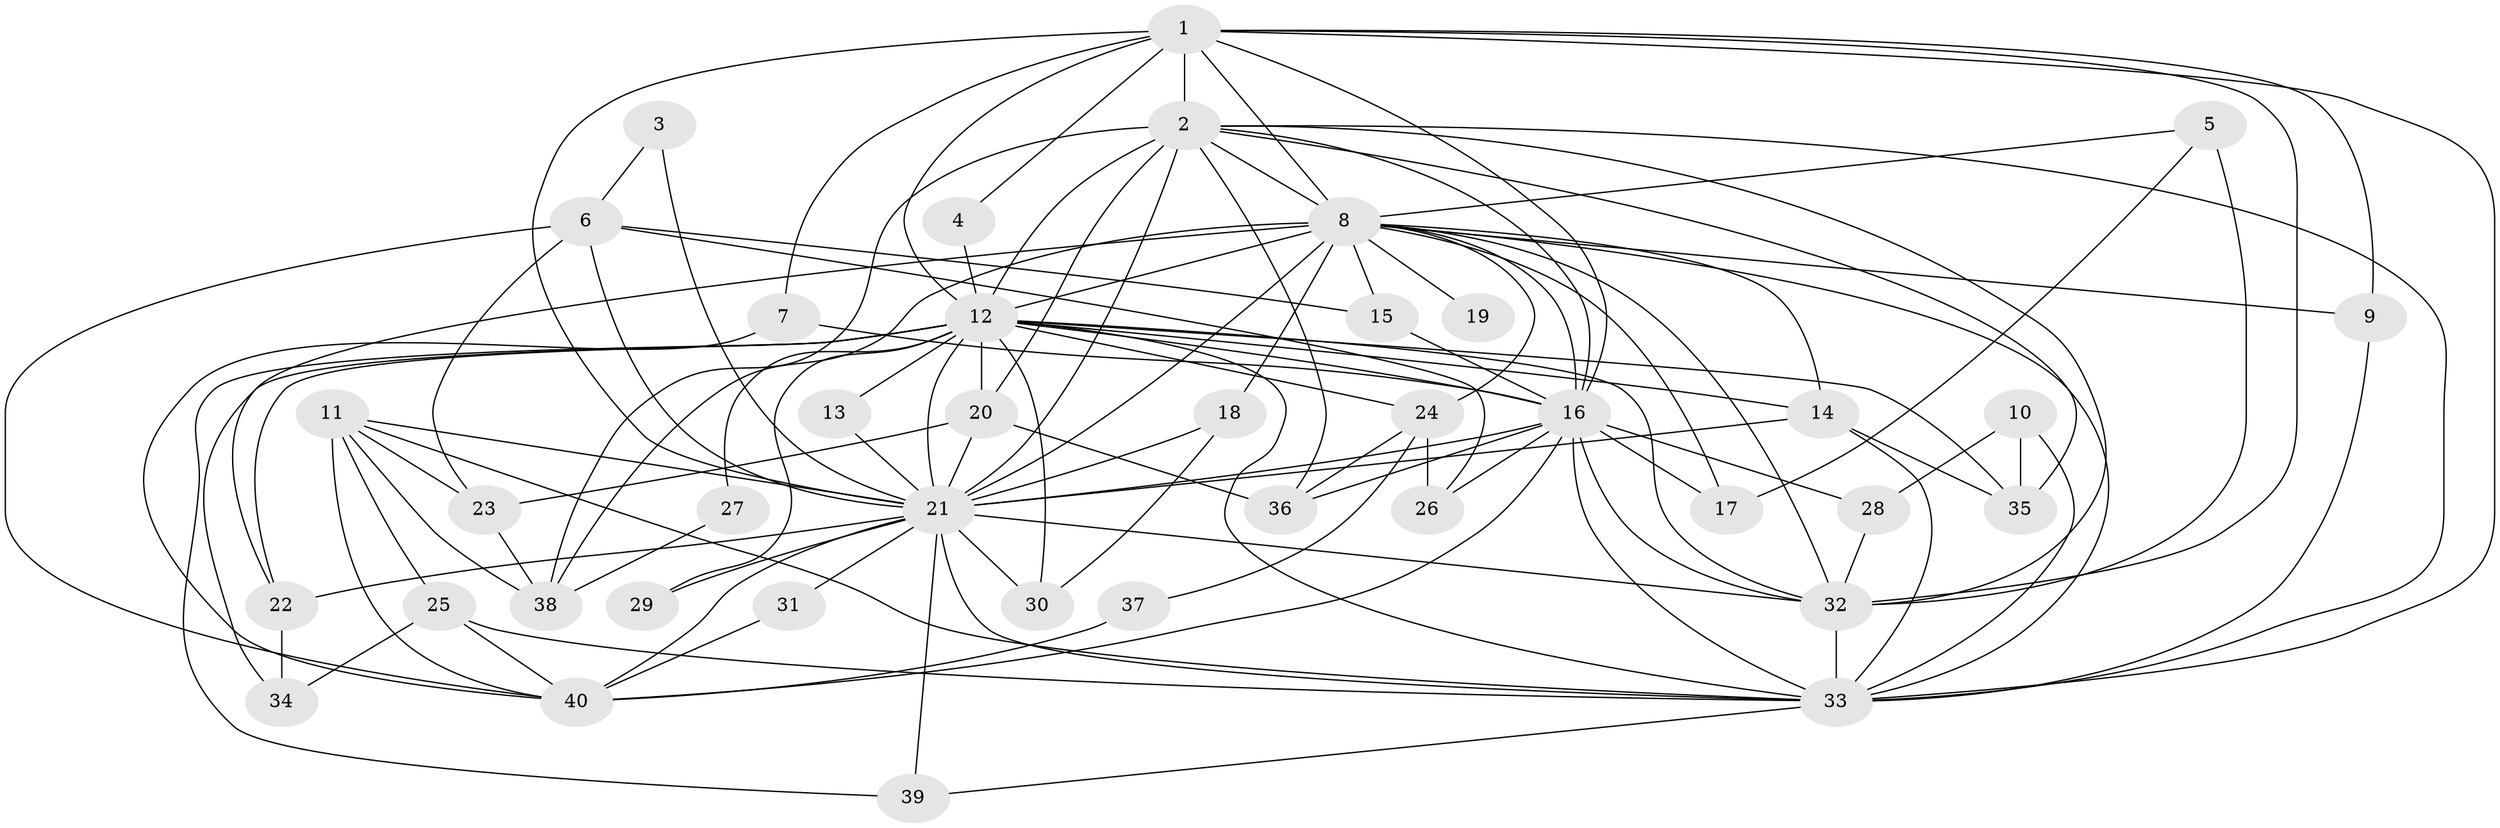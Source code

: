 // original degree distribution, {26: 0.012658227848101266, 11: 0.012658227848101266, 17: 0.02531645569620253, 18: 0.012658227848101266, 21: 0.012658227848101266, 12: 0.012658227848101266, 15: 0.012658227848101266, 13: 0.012658227848101266, 23: 0.012658227848101266, 9: 0.012658227848101266, 2: 0.5063291139240507, 3: 0.20253164556962025, 6: 0.0379746835443038, 4: 0.08860759493670886, 5: 0.02531645569620253}
// Generated by graph-tools (version 1.1) at 2025/36/03/04/25 23:36:32]
// undirected, 40 vertices, 112 edges
graph export_dot {
  node [color=gray90,style=filled];
  1;
  2;
  3;
  4;
  5;
  6;
  7;
  8;
  9;
  10;
  11;
  12;
  13;
  14;
  15;
  16;
  17;
  18;
  19;
  20;
  21;
  22;
  23;
  24;
  25;
  26;
  27;
  28;
  29;
  30;
  31;
  32;
  33;
  34;
  35;
  36;
  37;
  38;
  39;
  40;
  1 -- 2 [weight=2.0];
  1 -- 4 [weight=1.0];
  1 -- 7 [weight=1.0];
  1 -- 8 [weight=2.0];
  1 -- 9 [weight=1.0];
  1 -- 12 [weight=4.0];
  1 -- 16 [weight=2.0];
  1 -- 21 [weight=4.0];
  1 -- 32 [weight=2.0];
  1 -- 33 [weight=2.0];
  2 -- 8 [weight=2.0];
  2 -- 12 [weight=1.0];
  2 -- 16 [weight=1.0];
  2 -- 20 [weight=1.0];
  2 -- 21 [weight=3.0];
  2 -- 32 [weight=1.0];
  2 -- 33 [weight=2.0];
  2 -- 35 [weight=1.0];
  2 -- 36 [weight=1.0];
  2 -- 38 [weight=1.0];
  3 -- 6 [weight=1.0];
  3 -- 21 [weight=2.0];
  4 -- 12 [weight=1.0];
  5 -- 8 [weight=1.0];
  5 -- 17 [weight=1.0];
  5 -- 32 [weight=2.0];
  6 -- 15 [weight=1.0];
  6 -- 21 [weight=1.0];
  6 -- 23 [weight=1.0];
  6 -- 26 [weight=1.0];
  6 -- 40 [weight=1.0];
  7 -- 16 [weight=1.0];
  7 -- 40 [weight=1.0];
  8 -- 9 [weight=1.0];
  8 -- 12 [weight=1.0];
  8 -- 14 [weight=1.0];
  8 -- 15 [weight=1.0];
  8 -- 16 [weight=1.0];
  8 -- 17 [weight=1.0];
  8 -- 18 [weight=1.0];
  8 -- 19 [weight=1.0];
  8 -- 21 [weight=2.0];
  8 -- 22 [weight=1.0];
  8 -- 24 [weight=1.0];
  8 -- 32 [weight=1.0];
  8 -- 33 [weight=1.0];
  8 -- 38 [weight=1.0];
  9 -- 33 [weight=1.0];
  10 -- 28 [weight=1.0];
  10 -- 33 [weight=1.0];
  10 -- 35 [weight=1.0];
  11 -- 21 [weight=1.0];
  11 -- 23 [weight=1.0];
  11 -- 25 [weight=1.0];
  11 -- 33 [weight=1.0];
  11 -- 38 [weight=1.0];
  11 -- 40 [weight=1.0];
  12 -- 13 [weight=1.0];
  12 -- 14 [weight=1.0];
  12 -- 16 [weight=1.0];
  12 -- 20 [weight=1.0];
  12 -- 21 [weight=2.0];
  12 -- 22 [weight=1.0];
  12 -- 24 [weight=2.0];
  12 -- 27 [weight=1.0];
  12 -- 29 [weight=1.0];
  12 -- 30 [weight=2.0];
  12 -- 32 [weight=1.0];
  12 -- 33 [weight=2.0];
  12 -- 34 [weight=1.0];
  12 -- 35 [weight=1.0];
  12 -- 39 [weight=1.0];
  13 -- 21 [weight=1.0];
  14 -- 21 [weight=1.0];
  14 -- 33 [weight=1.0];
  14 -- 35 [weight=1.0];
  15 -- 16 [weight=1.0];
  16 -- 17 [weight=1.0];
  16 -- 21 [weight=3.0];
  16 -- 26 [weight=1.0];
  16 -- 28 [weight=1.0];
  16 -- 32 [weight=1.0];
  16 -- 33 [weight=1.0];
  16 -- 36 [weight=1.0];
  16 -- 40 [weight=1.0];
  18 -- 21 [weight=1.0];
  18 -- 30 [weight=1.0];
  20 -- 21 [weight=1.0];
  20 -- 23 [weight=1.0];
  20 -- 36 [weight=1.0];
  21 -- 22 [weight=1.0];
  21 -- 29 [weight=2.0];
  21 -- 30 [weight=1.0];
  21 -- 31 [weight=1.0];
  21 -- 32 [weight=3.0];
  21 -- 33 [weight=2.0];
  21 -- 39 [weight=1.0];
  21 -- 40 [weight=1.0];
  22 -- 34 [weight=1.0];
  23 -- 38 [weight=1.0];
  24 -- 26 [weight=1.0];
  24 -- 36 [weight=1.0];
  24 -- 37 [weight=1.0];
  25 -- 33 [weight=1.0];
  25 -- 34 [weight=1.0];
  25 -- 40 [weight=1.0];
  27 -- 38 [weight=1.0];
  28 -- 32 [weight=1.0];
  31 -- 40 [weight=1.0];
  32 -- 33 [weight=1.0];
  33 -- 39 [weight=1.0];
  37 -- 40 [weight=1.0];
}
